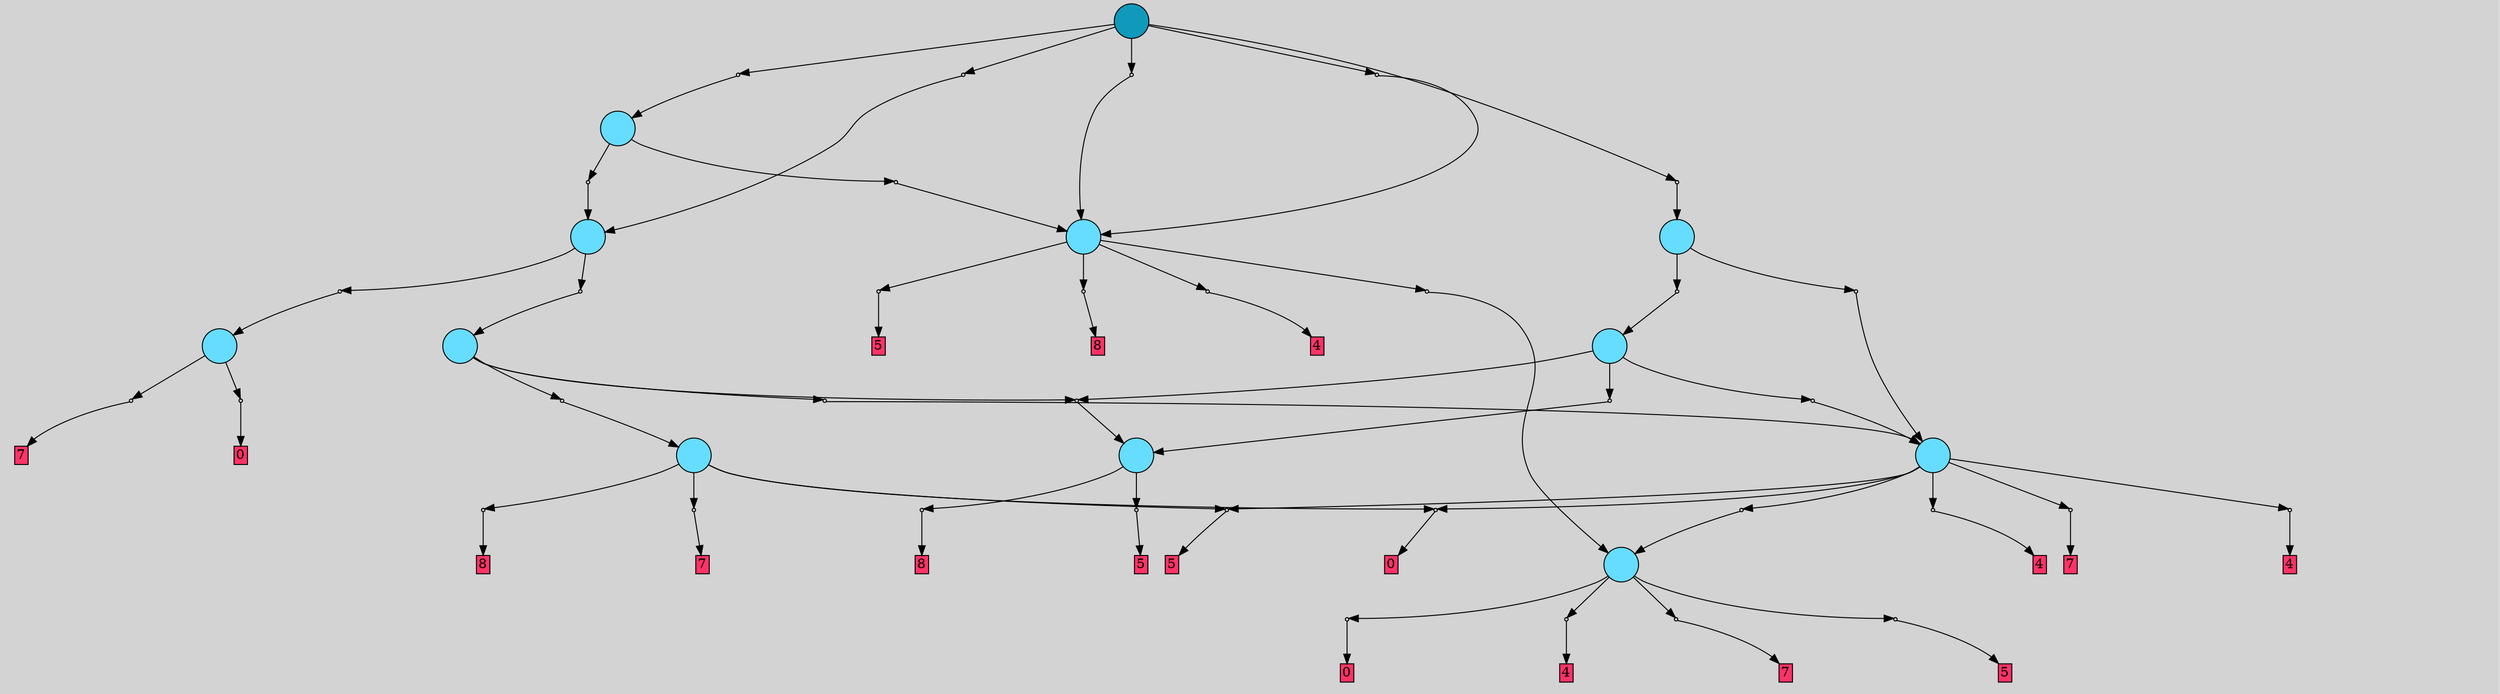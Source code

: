 // File exported with GEGELATI v1.3.1
// On the 2024-04-12 15:17:40
// With the File::TPGGraphDotExporter
digraph{
	graph[pad = "0.212, 0.055" bgcolor = lightgray]
	node[shape=circle style = filled label = ""]
		T0 [fillcolor="#66ddff"]
		T1 [fillcolor="#66ddff"]
		T2 [fillcolor="#66ddff"]
		T3 [fillcolor="#66ddff"]
		T4 [fillcolor="#66ddff"]
		T5 [fillcolor="#66ddff"]
		T6 [fillcolor="#66ddff"]
		T7 [fillcolor="#66ddff"]
		T8 [fillcolor="#66ddff"]
		T9 [fillcolor="#66ddff"]
		T10 [fillcolor="#66ddff"]
		T11 [fillcolor="#1199bb"]
		P0 [fillcolor="#cccccc" shape=point] //
		I0 [shape=box style=invis label="8|0&0|6#3|7#2|3#3|6&#92;n"]
		P0 -> I0[style=invis]
		A0 [fillcolor="#ff3366" shape=box margin=0.03 width=0 height=0 label="0"]
		T0 -> P0 -> A0
		P1 [fillcolor="#cccccc" shape=point] //
		I1 [shape=box style=invis label="0|0&4|7#3|0#3|6#1|5&#92;n"]
		P1 -> I1[style=invis]
		A1 [fillcolor="#ff3366" shape=box margin=0.03 width=0 height=0 label="4"]
		T0 -> P1 -> A1
		P2 [fillcolor="#cccccc" shape=point] //
		I2 [shape=box style=invis label="0|0&4|1#3|2#3|5#0|7&#92;n"]
		P2 -> I2[style=invis]
		A2 [fillcolor="#ff3366" shape=box margin=0.03 width=0 height=0 label="7"]
		T0 -> P2 -> A2
		P3 [fillcolor="#cccccc" shape=point] //
		I3 [shape=box style=invis label="7|0&2|5#4|3#0|3#2|7&#92;n"]
		P3 -> I3[style=invis]
		A3 [fillcolor="#ff3366" shape=box margin=0.03 width=0 height=0 label="5"]
		T0 -> P3 -> A3
		P4 [fillcolor="#cccccc" shape=point] //
		I4 [shape=box style=invis label="8|0&4|2#4|7#4|4#4|2&#92;n"]
		P4 -> I4[style=invis]
		A4 [fillcolor="#ff3366" shape=box margin=0.03 width=0 height=0 label="0"]
		T1 -> P4 -> A4
		P5 [fillcolor="#cccccc" shape=point] //
		I5 [shape=box style=invis label="3|0&3|7#0|2#3|2#1|3&#92;n"]
		P5 -> I5[style=invis]
		A5 [fillcolor="#ff3366" shape=box margin=0.03 width=0 height=0 label="7"]
		T1 -> P5 -> A5
		P6 [fillcolor="#cccccc" shape=point] //
		I6 [shape=box style=invis label="3|0&3|7#0|2#3|2#1|3&#92;n"]
		P6 -> I6[style=invis]
		A6 [fillcolor="#ff3366" shape=box margin=0.03 width=0 height=0 label="8"]
		T2 -> P6 -> A6
		P7 [fillcolor="#cccccc" shape=point] //
		I7 [shape=box style=invis label="3|3&1|5#0|2#0|7#2|4&#92;n2|0&3|5#0|3#1|5#2|3&#92;n"]
		P7 -> I7[style=invis]
		A7 [fillcolor="#ff3366" shape=box margin=0.03 width=0 height=0 label="5"]
		T2 -> P7 -> A7
		P8 [fillcolor="#cccccc" shape=point] //
		I8 [shape=box style=invis label="8|0&0|6#3|7#2|3#3|6&#92;n"]
		P8 -> I8[style=invis]
		A8 [fillcolor="#ff3366" shape=box margin=0.03 width=0 height=0 label="0"]
		T3 -> P8 -> A8
		P9 [fillcolor="#cccccc" shape=point] //
		I9 [shape=box style=invis label="6|3&1|5#0|2#0|7#2|4&#92;n2|0&3|5#0|3#1|5#2|3&#92;n"]
		P9 -> I9[style=invis]
		A9 [fillcolor="#ff3366" shape=box margin=0.03 width=0 height=0 label="5"]
		T3 -> P9 -> A9
		P10 [fillcolor="#cccccc" shape=point] //
		I10 [shape=box style=invis label="7|0&4|4#3|1#2|2#1|4&#92;n"]
		P10 -> I10[style=invis]
		A10 [fillcolor="#ff3366" shape=box margin=0.03 width=0 height=0 label="7"]
		T3 -> P10 -> A10
		P11 [fillcolor="#cccccc" shape=point] //
		I11 [shape=box style=invis label="3|0&3|7#0|2#3|2#1|3&#92;n"]
		P11 -> I11[style=invis]
		A11 [fillcolor="#ff3366" shape=box margin=0.03 width=0 height=0 label="8"]
		T3 -> P11 -> A11
		P12 [fillcolor="#cccccc" shape=point] //
		I12 [shape=box style=invis label="3|0&3|7#0|2#3|2#1|3&#92;n"]
		P12 -> I12[style=invis]
		A12 [fillcolor="#ff3366" shape=box margin=0.03 width=0 height=0 label="7"]
		T4 -> P12 -> A12
		T4 -> P8
		P13 [fillcolor="#cccccc" shape=point] //
		I13 [shape=box style=invis label="6|0&2|0#2|2#3|4#1|0&#92;n"]
		P13 -> I13[style=invis]
		A13 [fillcolor="#ff3366" shape=box margin=0.03 width=0 height=0 label="4"]
		T4 -> P13 -> A13
		P14 [fillcolor="#cccccc" shape=point] //
		I14 [shape=box style=invis label="8|0&1|4#2|5#4|7#0|6&#92;n"]
		P14 -> I14[style=invis]
		T4 -> P14 -> T0
		T4 -> P9
		P15 [fillcolor="#cccccc" shape=point] //
		I15 [shape=box style=invis label="6|0&1|0#2|2#3|4#1|0&#92;n"]
		P15 -> I15[style=invis]
		A14 [fillcolor="#ff3366" shape=box margin=0.03 width=0 height=0 label="4"]
		T4 -> P15 -> A14
		P16 [fillcolor="#cccccc" shape=point] //
		I16 [shape=box style=invis label="8|0&1|4#2|5#4|7#0|6&#92;n"]
		P16 -> I16[style=invis]
		T5 -> P16 -> T0
		P17 [fillcolor="#cccccc" shape=point] //
		I17 [shape=box style=invis label="3|3&1|5#0|2#0|7#2|4&#92;n2|0&3|5#0|3#1|5#2|3&#92;n"]
		P17 -> I17[style=invis]
		A15 [fillcolor="#ff3366" shape=box margin=0.03 width=0 height=0 label="5"]
		T5 -> P17 -> A15
		P18 [fillcolor="#cccccc" shape=point] //
		I18 [shape=box style=invis label="3|0&3|7#0|2#3|2#1|3&#92;n"]
		P18 -> I18[style=invis]
		A16 [fillcolor="#ff3366" shape=box margin=0.03 width=0 height=0 label="8"]
		T5 -> P18 -> A16
		P19 [fillcolor="#cccccc" shape=point] //
		I19 [shape=box style=invis label="6|0&1|0#2|2#3|4#1|0&#92;n"]
		P19 -> I19[style=invis]
		A17 [fillcolor="#ff3366" shape=box margin=0.03 width=0 height=0 label="4"]
		T5 -> P19 -> A17
		P20 [fillcolor="#cccccc" shape=point] //
		I20 [shape=box style=invis label="6|0&2|5#1|7#2|2#1|5&#92;n"]
		P20 -> I20[style=invis]
		T6 -> P20 -> T4
		P21 [fillcolor="#cccccc" shape=point] //
		I21 [shape=box style=invis label="6|3&1|5#0|2#2|7#4|4&#92;n2|0&3|5#0|3#1|1#2|3&#92;n"]
		P21 -> I21[style=invis]
		T6 -> P21 -> T2
		P22 [fillcolor="#cccccc" shape=point] //
		I22 [shape=box style=invis label="3|0&1|4#0|5#0|4#0|0&#92;n"]
		P22 -> I22[style=invis]
		T6 -> P22 -> T3
		P23 [fillcolor="#cccccc" shape=point] //
		I23 [shape=box style=invis label="6|0&2|5#1|7#2|2#1|6&#92;n"]
		P23 -> I23[style=invis]
		T7 -> P23 -> T4
		P24 [fillcolor="#cccccc" shape=point] //
		I24 [shape=box style=invis label="6|3&1|5#0|2#2|7#4|4&#92;n2|0&3|0#0|3#1|1#2|3&#92;n"]
		P24 -> I24[style=invis]
		T7 -> P24 -> T2
		T7 -> P21
		P25 [fillcolor="#cccccc" shape=point] //
		I25 [shape=box style=invis label="3|0&3|7#0|2#3|2#1|3&#92;n"]
		P25 -> I25[style=invis]
		T8 -> P25 -> T7
		P26 [fillcolor="#cccccc" shape=point] //
		I26 [shape=box style=invis label="6|0&2|5#1|7#2|2#1|6&#92;n"]
		P26 -> I26[style=invis]
		T8 -> P26 -> T4
		P27 [fillcolor="#cccccc" shape=point] //
		I27 [shape=box style=invis label="8|0&3|2#4|2#2|6#0|4&#92;n"]
		P27 -> I27[style=invis]
		T9 -> P27 -> T1
		P28 [fillcolor="#cccccc" shape=point] //
		I28 [shape=box style=invis label="8|0&4|2#3|3#4|6#3|4&#92;n"]
		P28 -> I28[style=invis]
		T9 -> P28 -> T6
		P29 [fillcolor="#cccccc" shape=point] //
		I29 [shape=box style=invis label="6|0&3|3#3|7#3|2#1|3&#92;n"]
		P29 -> I29[style=invis]
		T10 -> P29 -> T5
		P30 [fillcolor="#cccccc" shape=point] //
		I30 [shape=box style=invis label="8|0&4|2#3|6#4|7#1|7&#92;n"]
		P30 -> I30[style=invis]
		T10 -> P30 -> T9
		P31 [fillcolor="#cccccc" shape=point] //
		I31 [shape=box style=invis label="8|0&4|2#2|1#4|6#2|6&#92;n"]
		P31 -> I31[style=invis]
		T11 -> P31 -> T10
		P32 [fillcolor="#cccccc" shape=point] //
		I32 [shape=box style=invis label="8|0&4|2#3|6#4|7#0|7&#92;n"]
		P32 -> I32[style=invis]
		T11 -> P32 -> T9
		P33 [fillcolor="#cccccc" shape=point] //
		I33 [shape=box style=invis label="6|0&3|3#3|7#3|2#1|3&#92;n"]
		P33 -> I33[style=invis]
		T11 -> P33 -> T5
		P34 [fillcolor="#cccccc" shape=point] //
		I34 [shape=box style=invis label="6|6&1|5#1|1#1|7#1|2&#92;n2|0&1|6#0|6#4|3#2|0&#92;n"]
		P34 -> I34[style=invis]
		T11 -> P34 -> T8
		P35 [fillcolor="#cccccc" shape=point] //
		I35 [shape=box style=invis label="6|0&3|5#3|7#3|2#1|3&#92;n"]
		P35 -> I35[style=invis]
		T11 -> P35 -> T5
		{ rank= same T11 }
}

